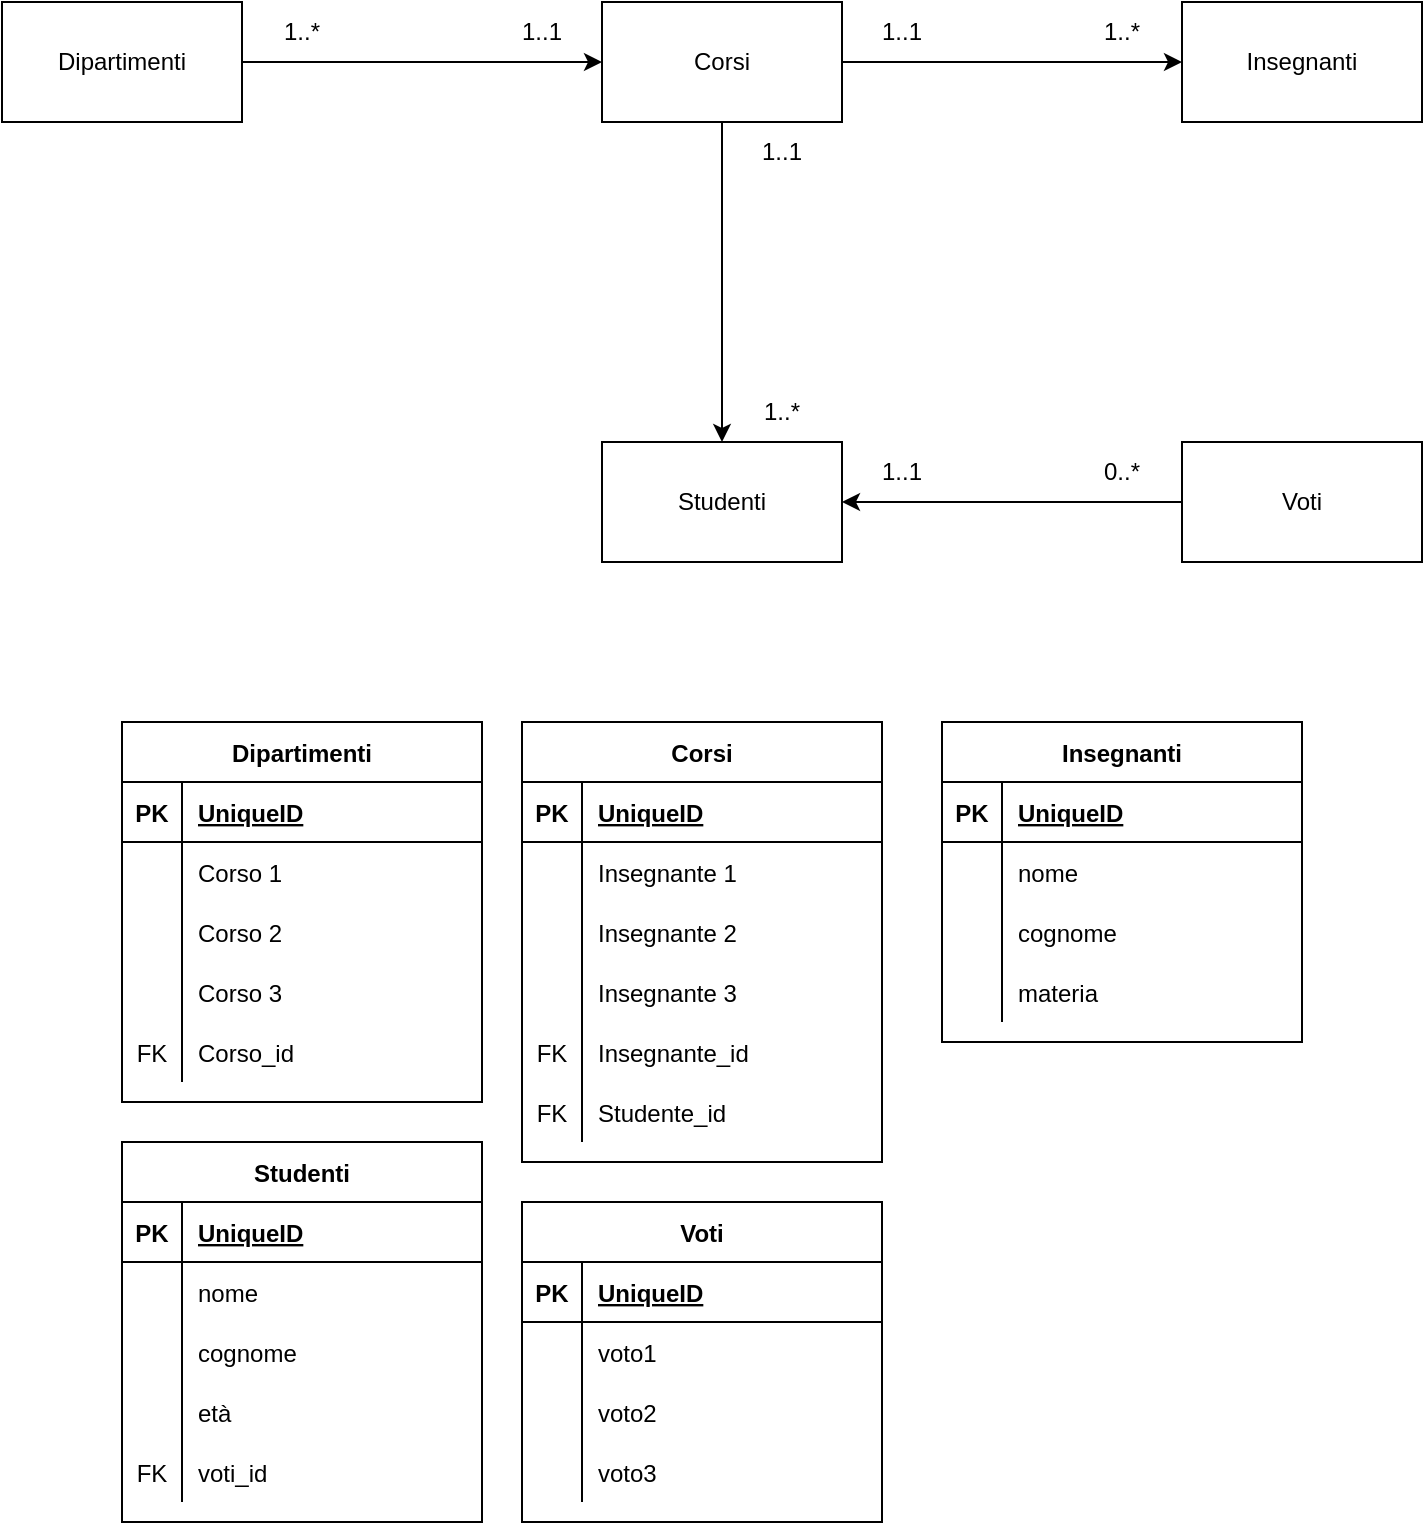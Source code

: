 <mxfile version="16.2.4" type="github"><diagram id="U7nxpH7hEPmtLhGEe2nG" name="Page-1"><mxGraphModel dx="1658" dy="880" grid="1" gridSize="10" guides="1" tooltips="1" connect="1" arrows="1" fold="1" page="0" pageScale="1" pageWidth="827" pageHeight="1169" math="0" shadow="0"><root><mxCell id="0"/><mxCell id="1" parent="0"/><mxCell id="EXlExudXqbC80wqOAUdM-7" style="edgeStyle=orthogonalEdgeStyle;rounded=0;orthogonalLoop=1;jettySize=auto;html=1;exitX=1;exitY=0.5;exitDx=0;exitDy=0;entryX=0;entryY=0.5;entryDx=0;entryDy=0;" edge="1" parent="1" source="EXlExudXqbC80wqOAUdM-1" target="EXlExudXqbC80wqOAUdM-2"><mxGeometry relative="1" as="geometry"><mxPoint x="180" y="-140.294" as="targetPoint"/></mxGeometry></mxCell><mxCell id="EXlExudXqbC80wqOAUdM-1" value="Dipartimenti" style="rounded=0;whiteSpace=wrap;html=1;" vertex="1" parent="1"><mxGeometry x="-70" y="-170" width="120" height="60" as="geometry"/></mxCell><mxCell id="EXlExudXqbC80wqOAUdM-8" style="edgeStyle=orthogonalEdgeStyle;rounded=0;orthogonalLoop=1;jettySize=auto;html=1;exitX=0.5;exitY=1;exitDx=0;exitDy=0;entryX=0.5;entryY=0;entryDx=0;entryDy=0;" edge="1" parent="1" source="EXlExudXqbC80wqOAUdM-2" target="EXlExudXqbC80wqOAUdM-4"><mxGeometry relative="1" as="geometry"/></mxCell><mxCell id="EXlExudXqbC80wqOAUdM-9" style="edgeStyle=orthogonalEdgeStyle;rounded=0;orthogonalLoop=1;jettySize=auto;html=1;exitX=1;exitY=0.5;exitDx=0;exitDy=0;" edge="1" parent="1" source="EXlExudXqbC80wqOAUdM-2" target="EXlExudXqbC80wqOAUdM-3"><mxGeometry relative="1" as="geometry"/></mxCell><mxCell id="EXlExudXqbC80wqOAUdM-2" value="Corsi" style="rounded=0;whiteSpace=wrap;html=1;" vertex="1" parent="1"><mxGeometry x="230" y="-170" width="120" height="60" as="geometry"/></mxCell><mxCell id="EXlExudXqbC80wqOAUdM-3" value="Insegnanti" style="rounded=0;whiteSpace=wrap;html=1;" vertex="1" parent="1"><mxGeometry x="520" y="-170" width="120" height="60" as="geometry"/></mxCell><mxCell id="EXlExudXqbC80wqOAUdM-4" value="&lt;div&gt;Studenti&lt;/div&gt;" style="rounded=0;whiteSpace=wrap;html=1;" vertex="1" parent="1"><mxGeometry x="230" y="50" width="120" height="60" as="geometry"/></mxCell><mxCell id="EXlExudXqbC80wqOAUdM-10" style="edgeStyle=orthogonalEdgeStyle;rounded=0;orthogonalLoop=1;jettySize=auto;html=1;exitX=0;exitY=0.5;exitDx=0;exitDy=0;entryX=1;entryY=0.5;entryDx=0;entryDy=0;" edge="1" parent="1" source="EXlExudXqbC80wqOAUdM-5" target="EXlExudXqbC80wqOAUdM-4"><mxGeometry relative="1" as="geometry"/></mxCell><mxCell id="EXlExudXqbC80wqOAUdM-5" value="Voti" style="rounded=0;whiteSpace=wrap;html=1;" vertex="1" parent="1"><mxGeometry x="520" y="50" width="120" height="60" as="geometry"/></mxCell><mxCell id="EXlExudXqbC80wqOAUdM-14" value="1..*" style="text;html=1;strokeColor=none;fillColor=none;align=center;verticalAlign=middle;whiteSpace=wrap;rounded=0;" vertex="1" parent="1"><mxGeometry x="50" y="-170" width="60" height="30" as="geometry"/></mxCell><mxCell id="EXlExudXqbC80wqOAUdM-15" value="1..1" style="text;html=1;strokeColor=none;fillColor=none;align=center;verticalAlign=middle;whiteSpace=wrap;rounded=0;" vertex="1" parent="1"><mxGeometry x="170" y="-170" width="60" height="30" as="geometry"/></mxCell><mxCell id="EXlExudXqbC80wqOAUdM-16" value="1..1" style="text;html=1;strokeColor=none;fillColor=none;align=center;verticalAlign=middle;whiteSpace=wrap;rounded=0;" vertex="1" parent="1"><mxGeometry x="350" y="-170" width="60" height="30" as="geometry"/></mxCell><mxCell id="EXlExudXqbC80wqOAUdM-17" value="1..*" style="text;html=1;strokeColor=none;fillColor=none;align=center;verticalAlign=middle;whiteSpace=wrap;rounded=0;" vertex="1" parent="1"><mxGeometry x="460" y="-170" width="60" height="30" as="geometry"/></mxCell><mxCell id="EXlExudXqbC80wqOAUdM-18" value="1..1" style="text;html=1;strokeColor=none;fillColor=none;align=center;verticalAlign=middle;whiteSpace=wrap;rounded=0;" vertex="1" parent="1"><mxGeometry x="290" y="-110" width="60" height="30" as="geometry"/></mxCell><mxCell id="EXlExudXqbC80wqOAUdM-19" value="1..*" style="text;html=1;strokeColor=none;fillColor=none;align=center;verticalAlign=middle;whiteSpace=wrap;rounded=0;" vertex="1" parent="1"><mxGeometry x="290" y="20" width="60" height="30" as="geometry"/></mxCell><mxCell id="EXlExudXqbC80wqOAUdM-20" value="0..*" style="text;html=1;strokeColor=none;fillColor=none;align=center;verticalAlign=middle;whiteSpace=wrap;rounded=0;" vertex="1" parent="1"><mxGeometry x="460" y="50" width="60" height="30" as="geometry"/></mxCell><mxCell id="EXlExudXqbC80wqOAUdM-21" value="1..1" style="text;html=1;strokeColor=none;fillColor=none;align=center;verticalAlign=middle;whiteSpace=wrap;rounded=0;" vertex="1" parent="1"><mxGeometry x="350" y="50" width="60" height="30" as="geometry"/></mxCell><mxCell id="EXlExudXqbC80wqOAUdM-24" value="Dipartimenti" style="shape=table;startSize=30;container=1;collapsible=1;childLayout=tableLayout;fixedRows=1;rowLines=0;fontStyle=1;align=center;resizeLast=1;" vertex="1" parent="1"><mxGeometry x="-10" y="190" width="180" height="190" as="geometry"/></mxCell><mxCell id="EXlExudXqbC80wqOAUdM-25" value="" style="shape=tableRow;horizontal=0;startSize=0;swimlaneHead=0;swimlaneBody=0;fillColor=none;collapsible=0;dropTarget=0;points=[[0,0.5],[1,0.5]];portConstraint=eastwest;top=0;left=0;right=0;bottom=1;" vertex="1" parent="EXlExudXqbC80wqOAUdM-24"><mxGeometry y="30" width="180" height="30" as="geometry"/></mxCell><mxCell id="EXlExudXqbC80wqOAUdM-26" value="PK" style="shape=partialRectangle;connectable=0;fillColor=none;top=0;left=0;bottom=0;right=0;fontStyle=1;overflow=hidden;" vertex="1" parent="EXlExudXqbC80wqOAUdM-25"><mxGeometry width="30" height="30" as="geometry"><mxRectangle width="30" height="30" as="alternateBounds"/></mxGeometry></mxCell><mxCell id="EXlExudXqbC80wqOAUdM-27" value="UniqueID" style="shape=partialRectangle;connectable=0;fillColor=none;top=0;left=0;bottom=0;right=0;align=left;spacingLeft=6;fontStyle=5;overflow=hidden;" vertex="1" parent="EXlExudXqbC80wqOAUdM-25"><mxGeometry x="30" width="150" height="30" as="geometry"><mxRectangle width="150" height="30" as="alternateBounds"/></mxGeometry></mxCell><mxCell id="EXlExudXqbC80wqOAUdM-28" value="" style="shape=tableRow;horizontal=0;startSize=0;swimlaneHead=0;swimlaneBody=0;fillColor=none;collapsible=0;dropTarget=0;points=[[0,0.5],[1,0.5]];portConstraint=eastwest;top=0;left=0;right=0;bottom=0;" vertex="1" parent="EXlExudXqbC80wqOAUdM-24"><mxGeometry y="60" width="180" height="30" as="geometry"/></mxCell><mxCell id="EXlExudXqbC80wqOAUdM-29" value="" style="shape=partialRectangle;connectable=0;fillColor=none;top=0;left=0;bottom=0;right=0;editable=1;overflow=hidden;" vertex="1" parent="EXlExudXqbC80wqOAUdM-28"><mxGeometry width="30" height="30" as="geometry"><mxRectangle width="30" height="30" as="alternateBounds"/></mxGeometry></mxCell><mxCell id="EXlExudXqbC80wqOAUdM-30" value="Corso 1" style="shape=partialRectangle;connectable=0;fillColor=none;top=0;left=0;bottom=0;right=0;align=left;spacingLeft=6;overflow=hidden;" vertex="1" parent="EXlExudXqbC80wqOAUdM-28"><mxGeometry x="30" width="150" height="30" as="geometry"><mxRectangle width="150" height="30" as="alternateBounds"/></mxGeometry></mxCell><mxCell id="EXlExudXqbC80wqOAUdM-31" value="" style="shape=tableRow;horizontal=0;startSize=0;swimlaneHead=0;swimlaneBody=0;fillColor=none;collapsible=0;dropTarget=0;points=[[0,0.5],[1,0.5]];portConstraint=eastwest;top=0;left=0;right=0;bottom=0;" vertex="1" parent="EXlExudXqbC80wqOAUdM-24"><mxGeometry y="90" width="180" height="30" as="geometry"/></mxCell><mxCell id="EXlExudXqbC80wqOAUdM-32" value="" style="shape=partialRectangle;connectable=0;fillColor=none;top=0;left=0;bottom=0;right=0;editable=1;overflow=hidden;" vertex="1" parent="EXlExudXqbC80wqOAUdM-31"><mxGeometry width="30" height="30" as="geometry"><mxRectangle width="30" height="30" as="alternateBounds"/></mxGeometry></mxCell><mxCell id="EXlExudXqbC80wqOAUdM-33" value="Corso 2" style="shape=partialRectangle;connectable=0;fillColor=none;top=0;left=0;bottom=0;right=0;align=left;spacingLeft=6;overflow=hidden;" vertex="1" parent="EXlExudXqbC80wqOAUdM-31"><mxGeometry x="30" width="150" height="30" as="geometry"><mxRectangle width="150" height="30" as="alternateBounds"/></mxGeometry></mxCell><mxCell id="EXlExudXqbC80wqOAUdM-34" value="" style="shape=tableRow;horizontal=0;startSize=0;swimlaneHead=0;swimlaneBody=0;fillColor=none;collapsible=0;dropTarget=0;points=[[0,0.5],[1,0.5]];portConstraint=eastwest;top=0;left=0;right=0;bottom=0;" vertex="1" parent="EXlExudXqbC80wqOAUdM-24"><mxGeometry y="120" width="180" height="30" as="geometry"/></mxCell><mxCell id="EXlExudXqbC80wqOAUdM-35" value="" style="shape=partialRectangle;connectable=0;fillColor=none;top=0;left=0;bottom=0;right=0;editable=1;overflow=hidden;" vertex="1" parent="EXlExudXqbC80wqOAUdM-34"><mxGeometry width="30" height="30" as="geometry"><mxRectangle width="30" height="30" as="alternateBounds"/></mxGeometry></mxCell><mxCell id="EXlExudXqbC80wqOAUdM-36" value="Corso 3" style="shape=partialRectangle;connectable=0;fillColor=none;top=0;left=0;bottom=0;right=0;align=left;spacingLeft=6;overflow=hidden;" vertex="1" parent="EXlExudXqbC80wqOAUdM-34"><mxGeometry x="30" width="150" height="30" as="geometry"><mxRectangle width="150" height="30" as="alternateBounds"/></mxGeometry></mxCell><mxCell id="EXlExudXqbC80wqOAUdM-102" value="" style="shape=tableRow;horizontal=0;startSize=0;swimlaneHead=0;swimlaneBody=0;fillColor=none;collapsible=0;dropTarget=0;points=[[0,0.5],[1,0.5]];portConstraint=eastwest;top=0;left=0;right=0;bottom=0;" vertex="1" parent="EXlExudXqbC80wqOAUdM-24"><mxGeometry y="150" width="180" height="30" as="geometry"/></mxCell><mxCell id="EXlExudXqbC80wqOAUdM-103" value="FK" style="shape=partialRectangle;connectable=0;fillColor=none;top=0;left=0;bottom=0;right=0;editable=1;overflow=hidden;" vertex="1" parent="EXlExudXqbC80wqOAUdM-102"><mxGeometry width="30" height="30" as="geometry"><mxRectangle width="30" height="30" as="alternateBounds"/></mxGeometry></mxCell><mxCell id="EXlExudXqbC80wqOAUdM-104" value="Corso_id" style="shape=partialRectangle;connectable=0;fillColor=none;top=0;left=0;bottom=0;right=0;align=left;spacingLeft=6;overflow=hidden;" vertex="1" parent="EXlExudXqbC80wqOAUdM-102"><mxGeometry x="30" width="150" height="30" as="geometry"><mxRectangle width="150" height="30" as="alternateBounds"/></mxGeometry></mxCell><mxCell id="EXlExudXqbC80wqOAUdM-37" value="Corsi" style="shape=table;startSize=30;container=1;collapsible=1;childLayout=tableLayout;fixedRows=1;rowLines=0;fontStyle=1;align=center;resizeLast=1;" vertex="1" parent="1"><mxGeometry x="190" y="190" width="180" height="220" as="geometry"/></mxCell><mxCell id="EXlExudXqbC80wqOAUdM-38" value="" style="shape=tableRow;horizontal=0;startSize=0;swimlaneHead=0;swimlaneBody=0;fillColor=none;collapsible=0;dropTarget=0;points=[[0,0.5],[1,0.5]];portConstraint=eastwest;top=0;left=0;right=0;bottom=1;" vertex="1" parent="EXlExudXqbC80wqOAUdM-37"><mxGeometry y="30" width="180" height="30" as="geometry"/></mxCell><mxCell id="EXlExudXqbC80wqOAUdM-39" value="PK" style="shape=partialRectangle;connectable=0;fillColor=none;top=0;left=0;bottom=0;right=0;fontStyle=1;overflow=hidden;" vertex="1" parent="EXlExudXqbC80wqOAUdM-38"><mxGeometry width="30" height="30" as="geometry"><mxRectangle width="30" height="30" as="alternateBounds"/></mxGeometry></mxCell><mxCell id="EXlExudXqbC80wqOAUdM-40" value="UniqueID" style="shape=partialRectangle;connectable=0;fillColor=none;top=0;left=0;bottom=0;right=0;align=left;spacingLeft=6;fontStyle=5;overflow=hidden;" vertex="1" parent="EXlExudXqbC80wqOAUdM-38"><mxGeometry x="30" width="150" height="30" as="geometry"><mxRectangle width="150" height="30" as="alternateBounds"/></mxGeometry></mxCell><mxCell id="EXlExudXqbC80wqOAUdM-41" value="" style="shape=tableRow;horizontal=0;startSize=0;swimlaneHead=0;swimlaneBody=0;fillColor=none;collapsible=0;dropTarget=0;points=[[0,0.5],[1,0.5]];portConstraint=eastwest;top=0;left=0;right=0;bottom=0;" vertex="1" parent="EXlExudXqbC80wqOAUdM-37"><mxGeometry y="60" width="180" height="30" as="geometry"/></mxCell><mxCell id="EXlExudXqbC80wqOAUdM-42" value="" style="shape=partialRectangle;connectable=0;fillColor=none;top=0;left=0;bottom=0;right=0;editable=1;overflow=hidden;" vertex="1" parent="EXlExudXqbC80wqOAUdM-41"><mxGeometry width="30" height="30" as="geometry"><mxRectangle width="30" height="30" as="alternateBounds"/></mxGeometry></mxCell><mxCell id="EXlExudXqbC80wqOAUdM-43" value="Insegnante 1" style="shape=partialRectangle;connectable=0;fillColor=none;top=0;left=0;bottom=0;right=0;align=left;spacingLeft=6;overflow=hidden;" vertex="1" parent="EXlExudXqbC80wqOAUdM-41"><mxGeometry x="30" width="150" height="30" as="geometry"><mxRectangle width="150" height="30" as="alternateBounds"/></mxGeometry></mxCell><mxCell id="EXlExudXqbC80wqOAUdM-44" value="" style="shape=tableRow;horizontal=0;startSize=0;swimlaneHead=0;swimlaneBody=0;fillColor=none;collapsible=0;dropTarget=0;points=[[0,0.5],[1,0.5]];portConstraint=eastwest;top=0;left=0;right=0;bottom=0;" vertex="1" parent="EXlExudXqbC80wqOAUdM-37"><mxGeometry y="90" width="180" height="30" as="geometry"/></mxCell><mxCell id="EXlExudXqbC80wqOAUdM-45" value="" style="shape=partialRectangle;connectable=0;fillColor=none;top=0;left=0;bottom=0;right=0;editable=1;overflow=hidden;" vertex="1" parent="EXlExudXqbC80wqOAUdM-44"><mxGeometry width="30" height="30" as="geometry"><mxRectangle width="30" height="30" as="alternateBounds"/></mxGeometry></mxCell><mxCell id="EXlExudXqbC80wqOAUdM-46" value="Insegnante 2" style="shape=partialRectangle;connectable=0;fillColor=none;top=0;left=0;bottom=0;right=0;align=left;spacingLeft=6;overflow=hidden;" vertex="1" parent="EXlExudXqbC80wqOAUdM-44"><mxGeometry x="30" width="150" height="30" as="geometry"><mxRectangle width="150" height="30" as="alternateBounds"/></mxGeometry></mxCell><mxCell id="EXlExudXqbC80wqOAUdM-47" value="" style="shape=tableRow;horizontal=0;startSize=0;swimlaneHead=0;swimlaneBody=0;fillColor=none;collapsible=0;dropTarget=0;points=[[0,0.5],[1,0.5]];portConstraint=eastwest;top=0;left=0;right=0;bottom=0;" vertex="1" parent="EXlExudXqbC80wqOAUdM-37"><mxGeometry y="120" width="180" height="30" as="geometry"/></mxCell><mxCell id="EXlExudXqbC80wqOAUdM-48" value="" style="shape=partialRectangle;connectable=0;fillColor=none;top=0;left=0;bottom=0;right=0;editable=1;overflow=hidden;" vertex="1" parent="EXlExudXqbC80wqOAUdM-47"><mxGeometry width="30" height="30" as="geometry"><mxRectangle width="30" height="30" as="alternateBounds"/></mxGeometry></mxCell><mxCell id="EXlExudXqbC80wqOAUdM-49" value="Insegnante 3" style="shape=partialRectangle;connectable=0;fillColor=none;top=0;left=0;bottom=0;right=0;align=left;spacingLeft=6;overflow=hidden;" vertex="1" parent="EXlExudXqbC80wqOAUdM-47"><mxGeometry x="30" width="150" height="30" as="geometry"><mxRectangle width="150" height="30" as="alternateBounds"/></mxGeometry></mxCell><mxCell id="EXlExudXqbC80wqOAUdM-105" value="" style="shape=tableRow;horizontal=0;startSize=0;swimlaneHead=0;swimlaneBody=0;fillColor=none;collapsible=0;dropTarget=0;points=[[0,0.5],[1,0.5]];portConstraint=eastwest;top=0;left=0;right=0;bottom=0;" vertex="1" parent="EXlExudXqbC80wqOAUdM-37"><mxGeometry y="150" width="180" height="30" as="geometry"/></mxCell><mxCell id="EXlExudXqbC80wqOAUdM-106" value="FK" style="shape=partialRectangle;connectable=0;fillColor=none;top=0;left=0;bottom=0;right=0;editable=1;overflow=hidden;" vertex="1" parent="EXlExudXqbC80wqOAUdM-105"><mxGeometry width="30" height="30" as="geometry"><mxRectangle width="30" height="30" as="alternateBounds"/></mxGeometry></mxCell><mxCell id="EXlExudXqbC80wqOAUdM-107" value="Insegnante_id" style="shape=partialRectangle;connectable=0;fillColor=none;top=0;left=0;bottom=0;right=0;align=left;spacingLeft=6;overflow=hidden;" vertex="1" parent="EXlExudXqbC80wqOAUdM-105"><mxGeometry x="30" width="150" height="30" as="geometry"><mxRectangle width="150" height="30" as="alternateBounds"/></mxGeometry></mxCell><mxCell id="EXlExudXqbC80wqOAUdM-111" value="" style="shape=tableRow;horizontal=0;startSize=0;swimlaneHead=0;swimlaneBody=0;fillColor=none;collapsible=0;dropTarget=0;points=[[0,0.5],[1,0.5]];portConstraint=eastwest;top=0;left=0;right=0;bottom=0;" vertex="1" parent="EXlExudXqbC80wqOAUdM-37"><mxGeometry y="180" width="180" height="30" as="geometry"/></mxCell><mxCell id="EXlExudXqbC80wqOAUdM-112" value="FK" style="shape=partialRectangle;connectable=0;fillColor=none;top=0;left=0;bottom=0;right=0;editable=1;overflow=hidden;" vertex="1" parent="EXlExudXqbC80wqOAUdM-111"><mxGeometry width="30" height="30" as="geometry"><mxRectangle width="30" height="30" as="alternateBounds"/></mxGeometry></mxCell><mxCell id="EXlExudXqbC80wqOAUdM-113" value="Studente_id" style="shape=partialRectangle;connectable=0;fillColor=none;top=0;left=0;bottom=0;right=0;align=left;spacingLeft=6;overflow=hidden;" vertex="1" parent="EXlExudXqbC80wqOAUdM-111"><mxGeometry x="30" width="150" height="30" as="geometry"><mxRectangle width="150" height="30" as="alternateBounds"/></mxGeometry></mxCell><mxCell id="EXlExudXqbC80wqOAUdM-50" value="Insegnanti" style="shape=table;startSize=30;container=1;collapsible=1;childLayout=tableLayout;fixedRows=1;rowLines=0;fontStyle=1;align=center;resizeLast=1;" vertex="1" parent="1"><mxGeometry x="400" y="190" width="180" height="160" as="geometry"/></mxCell><mxCell id="EXlExudXqbC80wqOAUdM-51" value="" style="shape=tableRow;horizontal=0;startSize=0;swimlaneHead=0;swimlaneBody=0;fillColor=none;collapsible=0;dropTarget=0;points=[[0,0.5],[1,0.5]];portConstraint=eastwest;top=0;left=0;right=0;bottom=1;" vertex="1" parent="EXlExudXqbC80wqOAUdM-50"><mxGeometry y="30" width="180" height="30" as="geometry"/></mxCell><mxCell id="EXlExudXqbC80wqOAUdM-52" value="PK" style="shape=partialRectangle;connectable=0;fillColor=none;top=0;left=0;bottom=0;right=0;fontStyle=1;overflow=hidden;" vertex="1" parent="EXlExudXqbC80wqOAUdM-51"><mxGeometry width="30" height="30" as="geometry"><mxRectangle width="30" height="30" as="alternateBounds"/></mxGeometry></mxCell><mxCell id="EXlExudXqbC80wqOAUdM-53" value="UniqueID" style="shape=partialRectangle;connectable=0;fillColor=none;top=0;left=0;bottom=0;right=0;align=left;spacingLeft=6;fontStyle=5;overflow=hidden;" vertex="1" parent="EXlExudXqbC80wqOAUdM-51"><mxGeometry x="30" width="150" height="30" as="geometry"><mxRectangle width="150" height="30" as="alternateBounds"/></mxGeometry></mxCell><mxCell id="EXlExudXqbC80wqOAUdM-54" value="" style="shape=tableRow;horizontal=0;startSize=0;swimlaneHead=0;swimlaneBody=0;fillColor=none;collapsible=0;dropTarget=0;points=[[0,0.5],[1,0.5]];portConstraint=eastwest;top=0;left=0;right=0;bottom=0;" vertex="1" parent="EXlExudXqbC80wqOAUdM-50"><mxGeometry y="60" width="180" height="30" as="geometry"/></mxCell><mxCell id="EXlExudXqbC80wqOAUdM-55" value="" style="shape=partialRectangle;connectable=0;fillColor=none;top=0;left=0;bottom=0;right=0;editable=1;overflow=hidden;" vertex="1" parent="EXlExudXqbC80wqOAUdM-54"><mxGeometry width="30" height="30" as="geometry"><mxRectangle width="30" height="30" as="alternateBounds"/></mxGeometry></mxCell><mxCell id="EXlExudXqbC80wqOAUdM-56" value="nome" style="shape=partialRectangle;connectable=0;fillColor=none;top=0;left=0;bottom=0;right=0;align=left;spacingLeft=6;overflow=hidden;" vertex="1" parent="EXlExudXqbC80wqOAUdM-54"><mxGeometry x="30" width="150" height="30" as="geometry"><mxRectangle width="150" height="30" as="alternateBounds"/></mxGeometry></mxCell><mxCell id="EXlExudXqbC80wqOAUdM-57" value="" style="shape=tableRow;horizontal=0;startSize=0;swimlaneHead=0;swimlaneBody=0;fillColor=none;collapsible=0;dropTarget=0;points=[[0,0.5],[1,0.5]];portConstraint=eastwest;top=0;left=0;right=0;bottom=0;" vertex="1" parent="EXlExudXqbC80wqOAUdM-50"><mxGeometry y="90" width="180" height="30" as="geometry"/></mxCell><mxCell id="EXlExudXqbC80wqOAUdM-58" value="" style="shape=partialRectangle;connectable=0;fillColor=none;top=0;left=0;bottom=0;right=0;editable=1;overflow=hidden;" vertex="1" parent="EXlExudXqbC80wqOAUdM-57"><mxGeometry width="30" height="30" as="geometry"><mxRectangle width="30" height="30" as="alternateBounds"/></mxGeometry></mxCell><mxCell id="EXlExudXqbC80wqOAUdM-59" value="cognome" style="shape=partialRectangle;connectable=0;fillColor=none;top=0;left=0;bottom=0;right=0;align=left;spacingLeft=6;overflow=hidden;" vertex="1" parent="EXlExudXqbC80wqOAUdM-57"><mxGeometry x="30" width="150" height="30" as="geometry"><mxRectangle width="150" height="30" as="alternateBounds"/></mxGeometry></mxCell><mxCell id="EXlExudXqbC80wqOAUdM-60" value="" style="shape=tableRow;horizontal=0;startSize=0;swimlaneHead=0;swimlaneBody=0;fillColor=none;collapsible=0;dropTarget=0;points=[[0,0.5],[1,0.5]];portConstraint=eastwest;top=0;left=0;right=0;bottom=0;" vertex="1" parent="EXlExudXqbC80wqOAUdM-50"><mxGeometry y="120" width="180" height="30" as="geometry"/></mxCell><mxCell id="EXlExudXqbC80wqOAUdM-61" value="" style="shape=partialRectangle;connectable=0;fillColor=none;top=0;left=0;bottom=0;right=0;editable=1;overflow=hidden;" vertex="1" parent="EXlExudXqbC80wqOAUdM-60"><mxGeometry width="30" height="30" as="geometry"><mxRectangle width="30" height="30" as="alternateBounds"/></mxGeometry></mxCell><mxCell id="EXlExudXqbC80wqOAUdM-62" value="materia" style="shape=partialRectangle;connectable=0;fillColor=none;top=0;left=0;bottom=0;right=0;align=left;spacingLeft=6;overflow=hidden;" vertex="1" parent="EXlExudXqbC80wqOAUdM-60"><mxGeometry x="30" width="150" height="30" as="geometry"><mxRectangle width="150" height="30" as="alternateBounds"/></mxGeometry></mxCell><mxCell id="EXlExudXqbC80wqOAUdM-63" value="Studenti" style="shape=table;startSize=30;container=1;collapsible=1;childLayout=tableLayout;fixedRows=1;rowLines=0;fontStyle=1;align=center;resizeLast=1;" vertex="1" parent="1"><mxGeometry x="-10" y="400" width="180" height="190" as="geometry"/></mxCell><mxCell id="EXlExudXqbC80wqOAUdM-64" value="" style="shape=tableRow;horizontal=0;startSize=0;swimlaneHead=0;swimlaneBody=0;fillColor=none;collapsible=0;dropTarget=0;points=[[0,0.5],[1,0.5]];portConstraint=eastwest;top=0;left=0;right=0;bottom=1;" vertex="1" parent="EXlExudXqbC80wqOAUdM-63"><mxGeometry y="30" width="180" height="30" as="geometry"/></mxCell><mxCell id="EXlExudXqbC80wqOAUdM-65" value="PK" style="shape=partialRectangle;connectable=0;fillColor=none;top=0;left=0;bottom=0;right=0;fontStyle=1;overflow=hidden;" vertex="1" parent="EXlExudXqbC80wqOAUdM-64"><mxGeometry width="30" height="30" as="geometry"><mxRectangle width="30" height="30" as="alternateBounds"/></mxGeometry></mxCell><mxCell id="EXlExudXqbC80wqOAUdM-66" value="UniqueID" style="shape=partialRectangle;connectable=0;fillColor=none;top=0;left=0;bottom=0;right=0;align=left;spacingLeft=6;fontStyle=5;overflow=hidden;" vertex="1" parent="EXlExudXqbC80wqOAUdM-64"><mxGeometry x="30" width="150" height="30" as="geometry"><mxRectangle width="150" height="30" as="alternateBounds"/></mxGeometry></mxCell><mxCell id="EXlExudXqbC80wqOAUdM-67" value="" style="shape=tableRow;horizontal=0;startSize=0;swimlaneHead=0;swimlaneBody=0;fillColor=none;collapsible=0;dropTarget=0;points=[[0,0.5],[1,0.5]];portConstraint=eastwest;top=0;left=0;right=0;bottom=0;" vertex="1" parent="EXlExudXqbC80wqOAUdM-63"><mxGeometry y="60" width="180" height="30" as="geometry"/></mxCell><mxCell id="EXlExudXqbC80wqOAUdM-68" value="" style="shape=partialRectangle;connectable=0;fillColor=none;top=0;left=0;bottom=0;right=0;editable=1;overflow=hidden;" vertex="1" parent="EXlExudXqbC80wqOAUdM-67"><mxGeometry width="30" height="30" as="geometry"><mxRectangle width="30" height="30" as="alternateBounds"/></mxGeometry></mxCell><mxCell id="EXlExudXqbC80wqOAUdM-69" value="nome" style="shape=partialRectangle;connectable=0;fillColor=none;top=0;left=0;bottom=0;right=0;align=left;spacingLeft=6;overflow=hidden;" vertex="1" parent="EXlExudXqbC80wqOAUdM-67"><mxGeometry x="30" width="150" height="30" as="geometry"><mxRectangle width="150" height="30" as="alternateBounds"/></mxGeometry></mxCell><mxCell id="EXlExudXqbC80wqOAUdM-70" value="" style="shape=tableRow;horizontal=0;startSize=0;swimlaneHead=0;swimlaneBody=0;fillColor=none;collapsible=0;dropTarget=0;points=[[0,0.5],[1,0.5]];portConstraint=eastwest;top=0;left=0;right=0;bottom=0;" vertex="1" parent="EXlExudXqbC80wqOAUdM-63"><mxGeometry y="90" width="180" height="30" as="geometry"/></mxCell><mxCell id="EXlExudXqbC80wqOAUdM-71" value="" style="shape=partialRectangle;connectable=0;fillColor=none;top=0;left=0;bottom=0;right=0;editable=1;overflow=hidden;" vertex="1" parent="EXlExudXqbC80wqOAUdM-70"><mxGeometry width="30" height="30" as="geometry"><mxRectangle width="30" height="30" as="alternateBounds"/></mxGeometry></mxCell><mxCell id="EXlExudXqbC80wqOAUdM-72" value="cognome" style="shape=partialRectangle;connectable=0;fillColor=none;top=0;left=0;bottom=0;right=0;align=left;spacingLeft=6;overflow=hidden;" vertex="1" parent="EXlExudXqbC80wqOAUdM-70"><mxGeometry x="30" width="150" height="30" as="geometry"><mxRectangle width="150" height="30" as="alternateBounds"/></mxGeometry></mxCell><mxCell id="EXlExudXqbC80wqOAUdM-108" value="" style="shape=tableRow;horizontal=0;startSize=0;swimlaneHead=0;swimlaneBody=0;fillColor=none;collapsible=0;dropTarget=0;points=[[0,0.5],[1,0.5]];portConstraint=eastwest;top=0;left=0;right=0;bottom=0;" vertex="1" parent="EXlExudXqbC80wqOAUdM-63"><mxGeometry y="120" width="180" height="30" as="geometry"/></mxCell><mxCell id="EXlExudXqbC80wqOAUdM-109" value="" style="shape=partialRectangle;connectable=0;fillColor=none;top=0;left=0;bottom=0;right=0;editable=1;overflow=hidden;" vertex="1" parent="EXlExudXqbC80wqOAUdM-108"><mxGeometry width="30" height="30" as="geometry"><mxRectangle width="30" height="30" as="alternateBounds"/></mxGeometry></mxCell><mxCell id="EXlExudXqbC80wqOAUdM-110" value="età" style="shape=partialRectangle;connectable=0;fillColor=none;top=0;left=0;bottom=0;right=0;align=left;spacingLeft=6;overflow=hidden;" vertex="1" parent="EXlExudXqbC80wqOAUdM-108"><mxGeometry x="30" width="150" height="30" as="geometry"><mxRectangle width="150" height="30" as="alternateBounds"/></mxGeometry></mxCell><mxCell id="EXlExudXqbC80wqOAUdM-73" value="" style="shape=tableRow;horizontal=0;startSize=0;swimlaneHead=0;swimlaneBody=0;fillColor=none;collapsible=0;dropTarget=0;points=[[0,0.5],[1,0.5]];portConstraint=eastwest;top=0;left=0;right=0;bottom=0;" vertex="1" parent="EXlExudXqbC80wqOAUdM-63"><mxGeometry y="150" width="180" height="30" as="geometry"/></mxCell><mxCell id="EXlExudXqbC80wqOAUdM-74" value="FK" style="shape=partialRectangle;connectable=0;fillColor=none;top=0;left=0;bottom=0;right=0;editable=1;overflow=hidden;" vertex="1" parent="EXlExudXqbC80wqOAUdM-73"><mxGeometry width="30" height="30" as="geometry"><mxRectangle width="30" height="30" as="alternateBounds"/></mxGeometry></mxCell><mxCell id="EXlExudXqbC80wqOAUdM-75" value="voti_id" style="shape=partialRectangle;connectable=0;fillColor=none;top=0;left=0;bottom=0;right=0;align=left;spacingLeft=6;overflow=hidden;" vertex="1" parent="EXlExudXqbC80wqOAUdM-73"><mxGeometry x="30" width="150" height="30" as="geometry"><mxRectangle width="150" height="30" as="alternateBounds"/></mxGeometry></mxCell><mxCell id="EXlExudXqbC80wqOAUdM-76" value="Voti" style="shape=table;startSize=30;container=1;collapsible=1;childLayout=tableLayout;fixedRows=1;rowLines=0;fontStyle=1;align=center;resizeLast=1;" vertex="1" parent="1"><mxGeometry x="190" y="430" width="180" height="160" as="geometry"/></mxCell><mxCell id="EXlExudXqbC80wqOAUdM-77" value="" style="shape=tableRow;horizontal=0;startSize=0;swimlaneHead=0;swimlaneBody=0;fillColor=none;collapsible=0;dropTarget=0;points=[[0,0.5],[1,0.5]];portConstraint=eastwest;top=0;left=0;right=0;bottom=1;" vertex="1" parent="EXlExudXqbC80wqOAUdM-76"><mxGeometry y="30" width="180" height="30" as="geometry"/></mxCell><mxCell id="EXlExudXqbC80wqOAUdM-78" value="PK" style="shape=partialRectangle;connectable=0;fillColor=none;top=0;left=0;bottom=0;right=0;fontStyle=1;overflow=hidden;" vertex="1" parent="EXlExudXqbC80wqOAUdM-77"><mxGeometry width="30" height="30" as="geometry"><mxRectangle width="30" height="30" as="alternateBounds"/></mxGeometry></mxCell><mxCell id="EXlExudXqbC80wqOAUdM-79" value="UniqueID" style="shape=partialRectangle;connectable=0;fillColor=none;top=0;left=0;bottom=0;right=0;align=left;spacingLeft=6;fontStyle=5;overflow=hidden;" vertex="1" parent="EXlExudXqbC80wqOAUdM-77"><mxGeometry x="30" width="150" height="30" as="geometry"><mxRectangle width="150" height="30" as="alternateBounds"/></mxGeometry></mxCell><mxCell id="EXlExudXqbC80wqOAUdM-80" value="" style="shape=tableRow;horizontal=0;startSize=0;swimlaneHead=0;swimlaneBody=0;fillColor=none;collapsible=0;dropTarget=0;points=[[0,0.5],[1,0.5]];portConstraint=eastwest;top=0;left=0;right=0;bottom=0;" vertex="1" parent="EXlExudXqbC80wqOAUdM-76"><mxGeometry y="60" width="180" height="30" as="geometry"/></mxCell><mxCell id="EXlExudXqbC80wqOAUdM-81" value="" style="shape=partialRectangle;connectable=0;fillColor=none;top=0;left=0;bottom=0;right=0;editable=1;overflow=hidden;" vertex="1" parent="EXlExudXqbC80wqOAUdM-80"><mxGeometry width="30" height="30" as="geometry"><mxRectangle width="30" height="30" as="alternateBounds"/></mxGeometry></mxCell><mxCell id="EXlExudXqbC80wqOAUdM-82" value="voto1" style="shape=partialRectangle;connectable=0;fillColor=none;top=0;left=0;bottom=0;right=0;align=left;spacingLeft=6;overflow=hidden;" vertex="1" parent="EXlExudXqbC80wqOAUdM-80"><mxGeometry x="30" width="150" height="30" as="geometry"><mxRectangle width="150" height="30" as="alternateBounds"/></mxGeometry></mxCell><mxCell id="EXlExudXqbC80wqOAUdM-83" value="" style="shape=tableRow;horizontal=0;startSize=0;swimlaneHead=0;swimlaneBody=0;fillColor=none;collapsible=0;dropTarget=0;points=[[0,0.5],[1,0.5]];portConstraint=eastwest;top=0;left=0;right=0;bottom=0;" vertex="1" parent="EXlExudXqbC80wqOAUdM-76"><mxGeometry y="90" width="180" height="30" as="geometry"/></mxCell><mxCell id="EXlExudXqbC80wqOAUdM-84" value="" style="shape=partialRectangle;connectable=0;fillColor=none;top=0;left=0;bottom=0;right=0;editable=1;overflow=hidden;" vertex="1" parent="EXlExudXqbC80wqOAUdM-83"><mxGeometry width="30" height="30" as="geometry"><mxRectangle width="30" height="30" as="alternateBounds"/></mxGeometry></mxCell><mxCell id="EXlExudXqbC80wqOAUdM-85" value="voto2" style="shape=partialRectangle;connectable=0;fillColor=none;top=0;left=0;bottom=0;right=0;align=left;spacingLeft=6;overflow=hidden;" vertex="1" parent="EXlExudXqbC80wqOAUdM-83"><mxGeometry x="30" width="150" height="30" as="geometry"><mxRectangle width="150" height="30" as="alternateBounds"/></mxGeometry></mxCell><mxCell id="EXlExudXqbC80wqOAUdM-86" value="" style="shape=tableRow;horizontal=0;startSize=0;swimlaneHead=0;swimlaneBody=0;fillColor=none;collapsible=0;dropTarget=0;points=[[0,0.5],[1,0.5]];portConstraint=eastwest;top=0;left=0;right=0;bottom=0;" vertex="1" parent="EXlExudXqbC80wqOAUdM-76"><mxGeometry y="120" width="180" height="30" as="geometry"/></mxCell><mxCell id="EXlExudXqbC80wqOAUdM-87" value="" style="shape=partialRectangle;connectable=0;fillColor=none;top=0;left=0;bottom=0;right=0;editable=1;overflow=hidden;" vertex="1" parent="EXlExudXqbC80wqOAUdM-86"><mxGeometry width="30" height="30" as="geometry"><mxRectangle width="30" height="30" as="alternateBounds"/></mxGeometry></mxCell><mxCell id="EXlExudXqbC80wqOAUdM-88" value="voto3" style="shape=partialRectangle;connectable=0;fillColor=none;top=0;left=0;bottom=0;right=0;align=left;spacingLeft=6;overflow=hidden;" vertex="1" parent="EXlExudXqbC80wqOAUdM-86"><mxGeometry x="30" width="150" height="30" as="geometry"><mxRectangle width="150" height="30" as="alternateBounds"/></mxGeometry></mxCell></root></mxGraphModel></diagram></mxfile>
